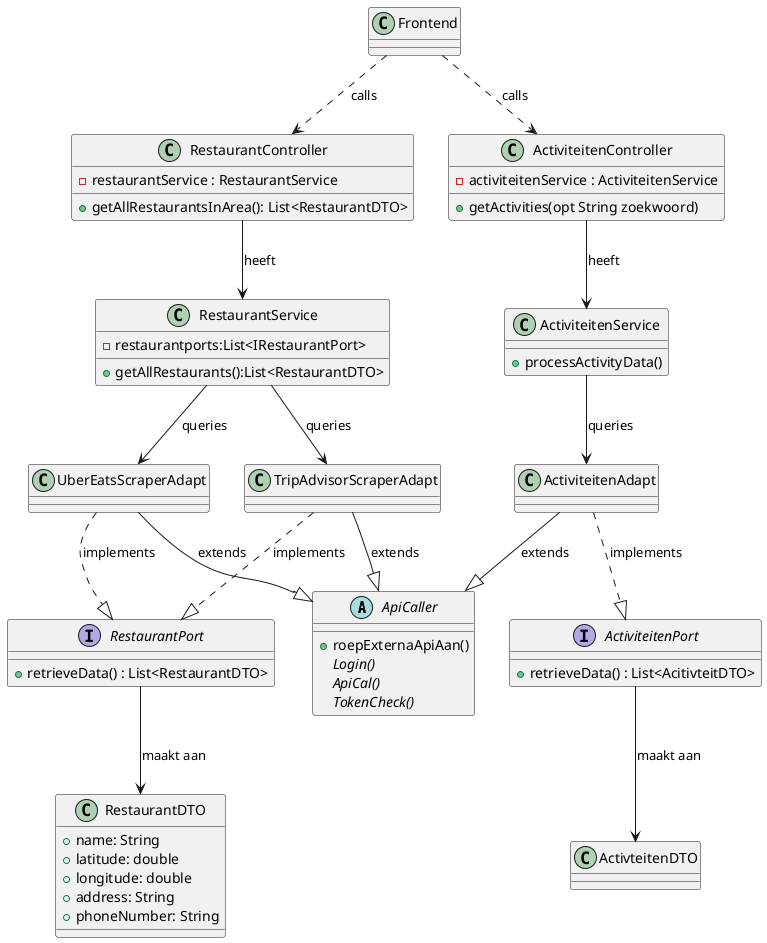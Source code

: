 @startuml

abstract class ApiCaller {
    + roepExternaApiAan()
    Login() {abstract}
    ApiCal() {abstract}
    TokenCheck() {abstract}
}

interface RestaurantPort {
  +  retrieveData() : List<RestaurantDTO>
}

interface ActiviteitenPort {
  +  retrieveData() : List<AcitivteitDTO>
}

class RestaurantController {
  - restaurantService : RestaurantService
  + getAllRestaurantsInArea(): List<RestaurantDTO>
}

class ActiviteitenController {
  - activiteitenService : ActiviteitenService
  + getActivities(opt String zoekwoord)
}

class RestaurantService {
  - restaurantports:List<IRestaurantPort>
  + getAllRestaurants():List<RestaurantDTO>
}

class ActiviteitenService {
  + processActivityData()
}

class UberEatsScraperAdapt  {
}

class TripAdvisorScraperAdapt  {
}

class ActiviteitenAdapt {
}

class RestaurantDTO{
    + name: String
    + latitude: double
    + longitude: double
    + address: String
    + phoneNumber: String
}

Frontend ..> RestaurantController : "calls"
Frontend ..> ActiviteitenController : "calls"

RestaurantController --> RestaurantService : "heeft"
ActiviteitenController --> ActiviteitenService : "heeft"

RestaurantService --> UberEatsScraperAdapt  : "queries"
RestaurantService --> TripAdvisorScraperAdapt : "queries"
ActiviteitenService --> ActiviteitenAdapt : "queries"

UberEatsScraperAdapt  ..|> RestaurantPort : "implements"
TripAdvisorScraperAdapt ..|> RestaurantPort : "implements"
ActiviteitenAdapt ..|> ActiviteitenPort : "implements"

UberEatsScraperAdapt  --|> ApiCaller : "extends"
TripAdvisorScraperAdapt --|> ApiCaller : "extends"
ActiviteitenAdapt --|> ApiCaller : "extends"

RestaurantPort --> RestaurantDTO : maakt aan
ActiviteitenPort --> ActivteitenDTO: maakt aan

@enduml

